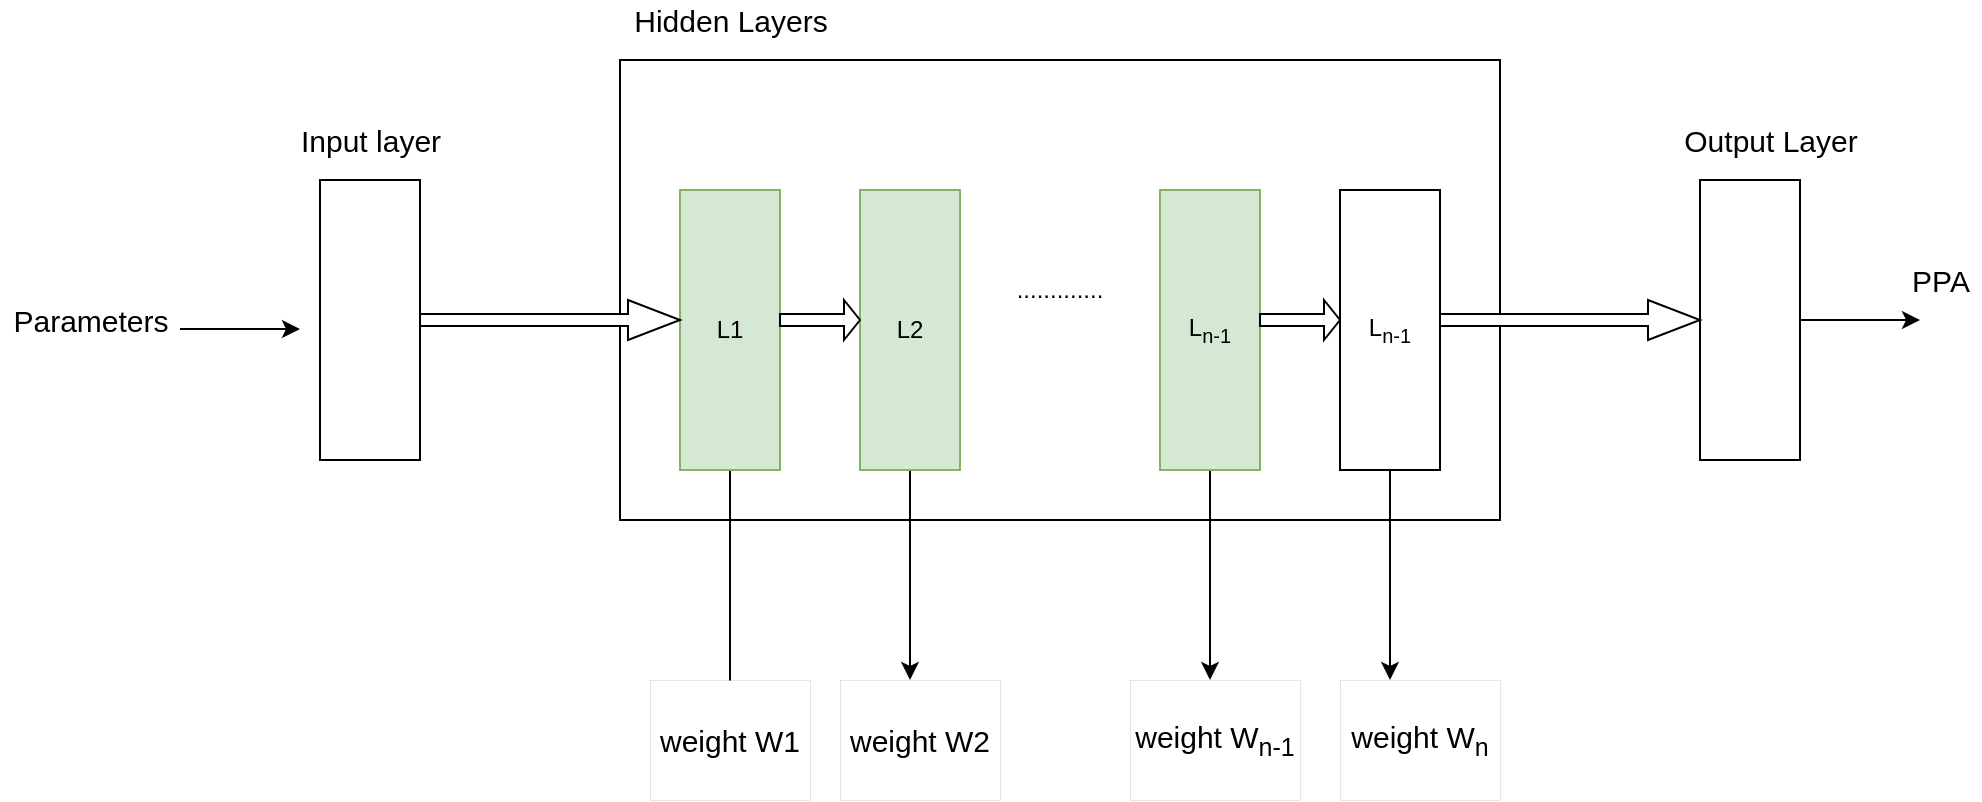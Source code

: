 <mxfile version="15.9.4" type="device"><diagram id="C5RBs43oDa-KdzZeNtuy" name="Page-1"><mxGraphModel dx="2009" dy="1925" grid="1" gridSize="10" guides="1" tooltips="1" connect="1" arrows="1" fold="1" page="1" pageScale="1" pageWidth="827" pageHeight="1169" math="0" shadow="0"><root><mxCell id="WIyWlLk6GJQsqaUBKTNV-0"/><mxCell id="WIyWlLk6GJQsqaUBKTNV-1" parent="WIyWlLk6GJQsqaUBKTNV-0"/><mxCell id="yL3EK66qn8-g6NESYVz9-7" value="............." style="rounded=0;whiteSpace=wrap;html=1;" vertex="1" parent="WIyWlLk6GJQsqaUBKTNV-1"><mxGeometry x="220" y="20" width="440" height="230" as="geometry"/></mxCell><mxCell id="yL3EK66qn8-g6NESYVz9-24" style="edgeStyle=orthogonalEdgeStyle;rounded=0;orthogonalLoop=1;jettySize=auto;html=1;exitX=0.5;exitY=1;exitDx=0;exitDy=0;fontSize=4;" edge="1" parent="WIyWlLk6GJQsqaUBKTNV-1" source="yL3EK66qn8-g6NESYVz9-8"><mxGeometry relative="1" as="geometry"><mxPoint x="275" y="340" as="targetPoint"/></mxGeometry></mxCell><mxCell id="yL3EK66qn8-g6NESYVz9-8" value="L1" style="rounded=0;whiteSpace=wrap;html=1;fillColor=#d5e8d4;strokeColor=#82b366;" vertex="1" parent="WIyWlLk6GJQsqaUBKTNV-1"><mxGeometry x="250" y="85" width="50" height="140" as="geometry"/></mxCell><mxCell id="yL3EK66qn8-g6NESYVz9-29" style="edgeStyle=orthogonalEdgeStyle;rounded=0;orthogonalLoop=1;jettySize=auto;html=1;exitX=0.5;exitY=1;exitDx=0;exitDy=0;fontSize=15;" edge="1" parent="WIyWlLk6GJQsqaUBKTNV-1" source="yL3EK66qn8-g6NESYVz9-9"><mxGeometry relative="1" as="geometry"><mxPoint x="365" y="330" as="targetPoint"/></mxGeometry></mxCell><mxCell id="yL3EK66qn8-g6NESYVz9-9" value="L2" style="rounded=0;whiteSpace=wrap;html=1;fillColor=#d5e8d4;strokeColor=#82b366;" vertex="1" parent="WIyWlLk6GJQsqaUBKTNV-1"><mxGeometry x="340" y="85" width="50" height="140" as="geometry"/></mxCell><mxCell id="yL3EK66qn8-g6NESYVz9-31" style="edgeStyle=orthogonalEdgeStyle;rounded=0;orthogonalLoop=1;jettySize=auto;html=1;exitX=0.5;exitY=1;exitDx=0;exitDy=0;fontSize=15;" edge="1" parent="WIyWlLk6GJQsqaUBKTNV-1" source="yL3EK66qn8-g6NESYVz9-10"><mxGeometry relative="1" as="geometry"><mxPoint x="515" y="330" as="targetPoint"/></mxGeometry></mxCell><mxCell id="yL3EK66qn8-g6NESYVz9-10" value="L&lt;sub&gt;n-1&lt;/sub&gt;" style="rounded=0;whiteSpace=wrap;html=1;fillColor=#d5e8d4;strokeColor=#82b366;" vertex="1" parent="WIyWlLk6GJQsqaUBKTNV-1"><mxGeometry x="490" y="85" width="50" height="140" as="geometry"/></mxCell><mxCell id="yL3EK66qn8-g6NESYVz9-41" style="edgeStyle=orthogonalEdgeStyle;rounded=0;orthogonalLoop=1;jettySize=auto;html=1;exitX=0;exitY=0.5;exitDx=0;exitDy=0;fontSize=15;entryX=0;entryY=0.5;entryDx=0;entryDy=0;" edge="1" parent="WIyWlLk6GJQsqaUBKTNV-1" source="yL3EK66qn8-g6NESYVz9-11" target="yL3EK66qn8-g6NESYVz9-11"><mxGeometry relative="1" as="geometry"><mxPoint x="20" y="150" as="targetPoint"/></mxGeometry></mxCell><mxCell id="yL3EK66qn8-g6NESYVz9-11" value="" style="rounded=0;whiteSpace=wrap;html=1;" vertex="1" parent="WIyWlLk6GJQsqaUBKTNV-1"><mxGeometry x="70" y="80" width="50" height="140" as="geometry"/></mxCell><mxCell id="yL3EK66qn8-g6NESYVz9-39" style="edgeStyle=orthogonalEdgeStyle;rounded=0;orthogonalLoop=1;jettySize=auto;html=1;exitX=1;exitY=0.5;exitDx=0;exitDy=0;fontSize=15;" edge="1" parent="WIyWlLk6GJQsqaUBKTNV-1" source="yL3EK66qn8-g6NESYVz9-12"><mxGeometry relative="1" as="geometry"><mxPoint x="870" y="150" as="targetPoint"/></mxGeometry></mxCell><mxCell id="yL3EK66qn8-g6NESYVz9-12" value="" style="rounded=0;whiteSpace=wrap;html=1;" vertex="1" parent="WIyWlLk6GJQsqaUBKTNV-1"><mxGeometry x="760" y="80" width="50" height="140" as="geometry"/></mxCell><mxCell id="yL3EK66qn8-g6NESYVz9-15" value="" style="shape=singleArrow;whiteSpace=wrap;html=1;" vertex="1" parent="WIyWlLk6GJQsqaUBKTNV-1"><mxGeometry x="630" y="140" width="130" height="20" as="geometry"/></mxCell><mxCell id="yL3EK66qn8-g6NESYVz9-17" value="" style="shape=singleArrow;whiteSpace=wrap;html=1;" vertex="1" parent="WIyWlLk6GJQsqaUBKTNV-1"><mxGeometry x="300" y="140" width="40" height="20" as="geometry"/></mxCell><mxCell id="yL3EK66qn8-g6NESYVz9-18" value="" style="shape=singleArrow;whiteSpace=wrap;html=1;" vertex="1" parent="WIyWlLk6GJQsqaUBKTNV-1"><mxGeometry x="540" y="140" width="40" height="20" as="geometry"/></mxCell><mxCell id="yL3EK66qn8-g6NESYVz9-19" value="" style="shape=singleArrow;whiteSpace=wrap;html=1;" vertex="1" parent="WIyWlLk6GJQsqaUBKTNV-1"><mxGeometry x="120" y="140" width="130" height="20" as="geometry"/></mxCell><mxCell id="yL3EK66qn8-g6NESYVz9-25" value="&lt;span style=&quot;font-size: 15px&quot;&gt;weight W1&lt;/span&gt;" style="whiteSpace=wrap;html=1;fontSize=4;strokeWidth=0;" vertex="1" parent="WIyWlLk6GJQsqaUBKTNV-1"><mxGeometry x="235" y="330" width="80" height="60" as="geometry"/></mxCell><mxCell id="yL3EK66qn8-g6NESYVz9-26" value="&lt;span style=&quot;font-size: 15px&quot;&gt;weight W2&lt;/span&gt;" style="whiteSpace=wrap;html=1;fontSize=4;strokeWidth=0;" vertex="1" parent="WIyWlLk6GJQsqaUBKTNV-1"><mxGeometry x="330" y="330" width="80" height="60" as="geometry"/></mxCell><mxCell id="yL3EK66qn8-g6NESYVz9-27" value="&lt;span style=&quot;font-size: 15px&quot;&gt;weight W&lt;sub&gt;n&lt;/sub&gt;&lt;/span&gt;" style="whiteSpace=wrap;html=1;fontSize=4;strokeWidth=0;" vertex="1" parent="WIyWlLk6GJQsqaUBKTNV-1"><mxGeometry x="580" y="330" width="80" height="60" as="geometry"/></mxCell><mxCell id="yL3EK66qn8-g6NESYVz9-28" value="&lt;span style=&quot;font-size: 15px&quot;&gt;weight W&lt;sub&gt;n-1&lt;/sub&gt;&lt;/span&gt;" style="whiteSpace=wrap;html=1;fontSize=4;strokeWidth=0;" vertex="1" parent="WIyWlLk6GJQsqaUBKTNV-1"><mxGeometry x="475" y="330" width="85" height="60" as="geometry"/></mxCell><mxCell id="yL3EK66qn8-g6NESYVz9-34" style="edgeStyle=orthogonalEdgeStyle;rounded=0;orthogonalLoop=1;jettySize=auto;html=1;exitX=0.5;exitY=1;exitDx=0;exitDy=0;fontSize=15;" edge="1" parent="WIyWlLk6GJQsqaUBKTNV-1" source="yL3EK66qn8-g6NESYVz9-32"><mxGeometry relative="1" as="geometry"><mxPoint x="605" y="330" as="targetPoint"/></mxGeometry></mxCell><mxCell id="yL3EK66qn8-g6NESYVz9-32" value="L&lt;sub&gt;n-1&lt;/sub&gt;" style="rounded=0;whiteSpace=wrap;html=1;" vertex="1" parent="WIyWlLk6GJQsqaUBKTNV-1"><mxGeometry x="580" y="85" width="50" height="140" as="geometry"/></mxCell><mxCell id="yL3EK66qn8-g6NESYVz9-35" value="Hidden Layers" style="text;html=1;align=center;verticalAlign=middle;resizable=0;points=[];autosize=1;strokeColor=none;fillColor=none;fontSize=15;" vertex="1" parent="WIyWlLk6GJQsqaUBKTNV-1"><mxGeometry x="220" y="-10" width="110" height="20" as="geometry"/></mxCell><mxCell id="yL3EK66qn8-g6NESYVz9-36" value="Input layer" style="text;html=1;align=center;verticalAlign=middle;resizable=0;points=[];autosize=1;strokeColor=none;fillColor=none;fontSize=15;" vertex="1" parent="WIyWlLk6GJQsqaUBKTNV-1"><mxGeometry x="50" y="50" width="90" height="20" as="geometry"/></mxCell><mxCell id="yL3EK66qn8-g6NESYVz9-37" value="Output Layer" style="text;html=1;align=center;verticalAlign=middle;resizable=0;points=[];autosize=1;strokeColor=none;fillColor=none;fontSize=15;" vertex="1" parent="WIyWlLk6GJQsqaUBKTNV-1"><mxGeometry x="745" y="50" width="100" height="20" as="geometry"/></mxCell><mxCell id="yL3EK66qn8-g6NESYVz9-40" value="PPA" style="text;html=1;align=center;verticalAlign=middle;resizable=0;points=[];autosize=1;strokeColor=none;fillColor=none;fontSize=15;" vertex="1" parent="WIyWlLk6GJQsqaUBKTNV-1"><mxGeometry x="860" y="120" width="40" height="20" as="geometry"/></mxCell><mxCell id="yL3EK66qn8-g6NESYVz9-42" style="edgeStyle=orthogonalEdgeStyle;rounded=0;orthogonalLoop=1;jettySize=auto;html=1;exitX=1;exitY=0.5;exitDx=0;exitDy=0;fontSize=15;" edge="1" parent="WIyWlLk6GJQsqaUBKTNV-1"><mxGeometry relative="1" as="geometry"><mxPoint x="60" y="154.5" as="targetPoint"/><mxPoint y="154.5" as="sourcePoint"/></mxGeometry></mxCell><mxCell id="yL3EK66qn8-g6NESYVz9-43" value="Parameters" style="text;html=1;align=center;verticalAlign=middle;resizable=0;points=[];autosize=1;strokeColor=none;fillColor=none;fontSize=15;" vertex="1" parent="WIyWlLk6GJQsqaUBKTNV-1"><mxGeometry x="-90" y="140" width="90" height="20" as="geometry"/></mxCell></root></mxGraphModel></diagram></mxfile>